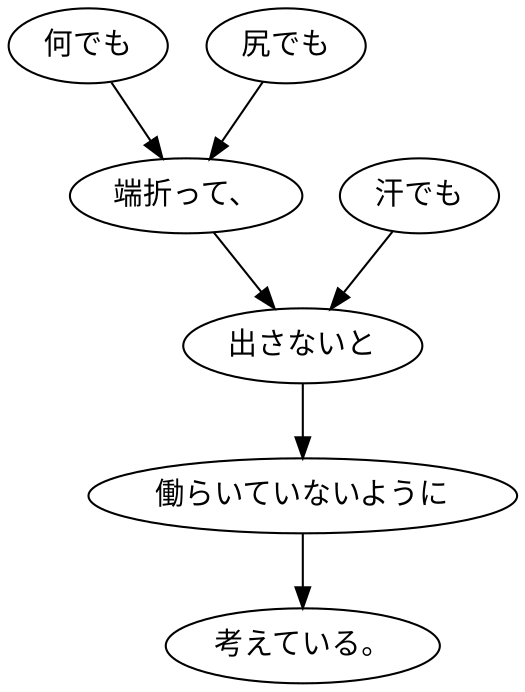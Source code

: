 digraph graph3190 {
	node0 [label="何でも"];
	node1 [label="尻でも"];
	node2 [label="端折って、"];
	node3 [label="汗でも"];
	node4 [label="出さないと"];
	node5 [label="働らいていないように"];
	node6 [label="考えている。"];
	node0 -> node2;
	node1 -> node2;
	node2 -> node4;
	node3 -> node4;
	node4 -> node5;
	node5 -> node6;
}
